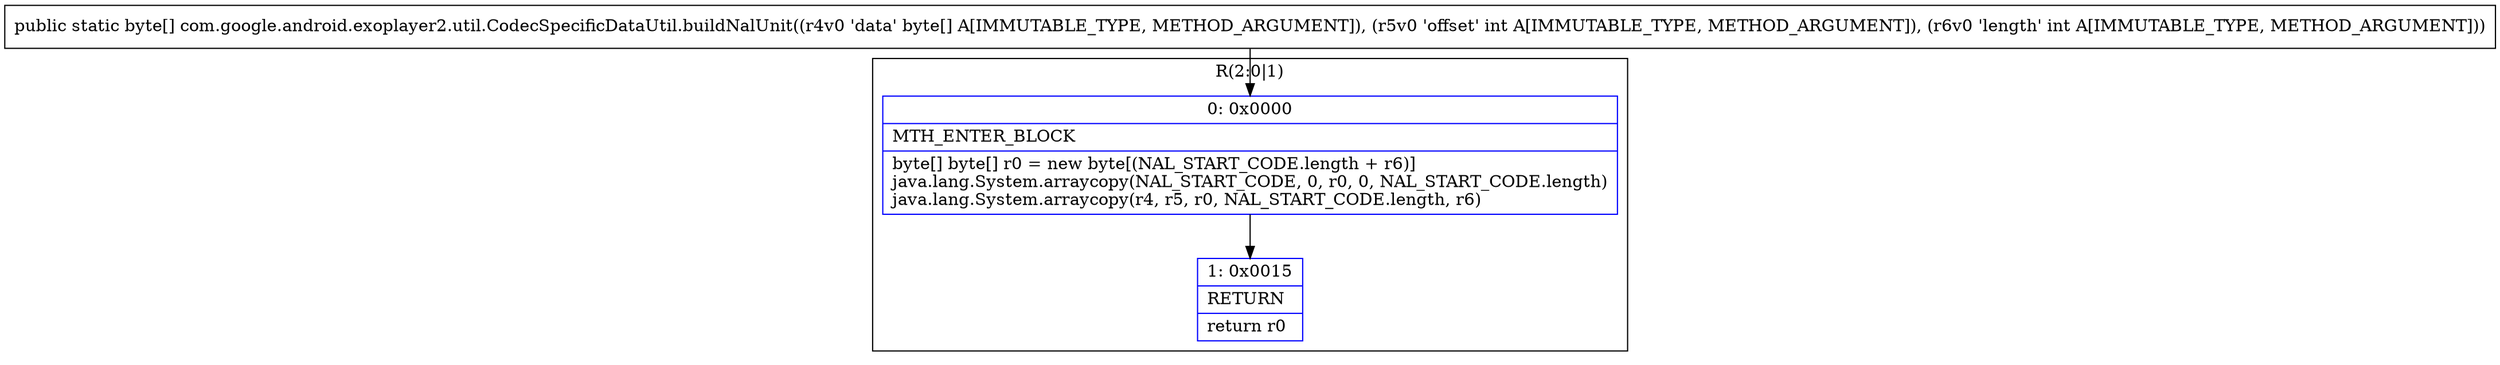 digraph "CFG forcom.google.android.exoplayer2.util.CodecSpecificDataUtil.buildNalUnit([BII)[B" {
subgraph cluster_Region_1073652149 {
label = "R(2:0|1)";
node [shape=record,color=blue];
Node_0 [shape=record,label="{0\:\ 0x0000|MTH_ENTER_BLOCK\l|byte[] byte[] r0 = new byte[(NAL_START_CODE.length + r6)]\ljava.lang.System.arraycopy(NAL_START_CODE, 0, r0, 0, NAL_START_CODE.length)\ljava.lang.System.arraycopy(r4, r5, r0, NAL_START_CODE.length, r6)\l}"];
Node_1 [shape=record,label="{1\:\ 0x0015|RETURN\l|return r0\l}"];
}
MethodNode[shape=record,label="{public static byte[] com.google.android.exoplayer2.util.CodecSpecificDataUtil.buildNalUnit((r4v0 'data' byte[] A[IMMUTABLE_TYPE, METHOD_ARGUMENT]), (r5v0 'offset' int A[IMMUTABLE_TYPE, METHOD_ARGUMENT]), (r6v0 'length' int A[IMMUTABLE_TYPE, METHOD_ARGUMENT])) }"];
MethodNode -> Node_0;
Node_0 -> Node_1;
}

